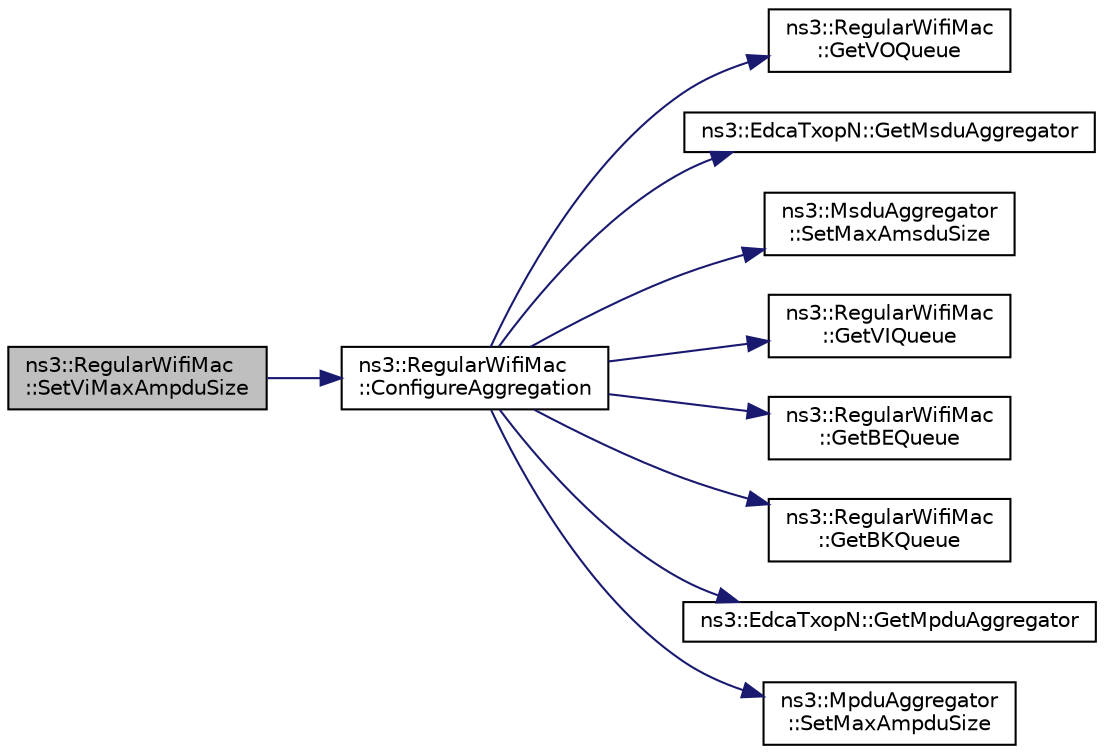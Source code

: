 digraph "ns3::RegularWifiMac::SetViMaxAmpduSize"
{
  edge [fontname="Helvetica",fontsize="10",labelfontname="Helvetica",labelfontsize="10"];
  node [fontname="Helvetica",fontsize="10",shape=record];
  rankdir="LR";
  Node1 [label="ns3::RegularWifiMac\l::SetViMaxAmpduSize",height=0.2,width=0.4,color="black", fillcolor="grey75", style="filled", fontcolor="black"];
  Node1 -> Node2 [color="midnightblue",fontsize="10",style="solid"];
  Node2 [label="ns3::RegularWifiMac\l::ConfigureAggregation",height=0.2,width=0.4,color="black", fillcolor="white", style="filled",URL="$df/db9/classns3_1_1RegularWifiMac.html#a001b927073ce18a83d1ab6daa6cfe467",tooltip="Configure aggregation function. "];
  Node2 -> Node3 [color="midnightblue",fontsize="10",style="solid"];
  Node3 [label="ns3::RegularWifiMac\l::GetVOQueue",height=0.2,width=0.4,color="black", fillcolor="white", style="filled",URL="$df/db9/classns3_1_1RegularWifiMac.html#af762e3e828819033fd37d533174047e3"];
  Node2 -> Node4 [color="midnightblue",fontsize="10",style="solid"];
  Node4 [label="ns3::EdcaTxopN::GetMsduAggregator",height=0.2,width=0.4,color="black", fillcolor="white", style="filled",URL="$dc/db8/classns3_1_1EdcaTxopN.html#a77aeb47db8b8c53351cfb3b5bc2fc771"];
  Node2 -> Node5 [color="midnightblue",fontsize="10",style="solid"];
  Node5 [label="ns3::MsduAggregator\l::SetMaxAmsduSize",height=0.2,width=0.4,color="black", fillcolor="white", style="filled",URL="$da/dc7/classns3_1_1MsduAggregator.html#a8b2951e80cae44b42bf17bfc4ba81acd"];
  Node2 -> Node6 [color="midnightblue",fontsize="10",style="solid"];
  Node6 [label="ns3::RegularWifiMac\l::GetVIQueue",height=0.2,width=0.4,color="black", fillcolor="white", style="filled",URL="$df/db9/classns3_1_1RegularWifiMac.html#afc644c868a54ac3f20c3312efa9db472"];
  Node2 -> Node7 [color="midnightblue",fontsize="10",style="solid"];
  Node7 [label="ns3::RegularWifiMac\l::GetBEQueue",height=0.2,width=0.4,color="black", fillcolor="white", style="filled",URL="$df/db9/classns3_1_1RegularWifiMac.html#a4d74298f820e686659ef42bc07a68f7e"];
  Node2 -> Node8 [color="midnightblue",fontsize="10",style="solid"];
  Node8 [label="ns3::RegularWifiMac\l::GetBKQueue",height=0.2,width=0.4,color="black", fillcolor="white", style="filled",URL="$df/db9/classns3_1_1RegularWifiMac.html#acbaa021944886a32380803d17564cb15"];
  Node2 -> Node9 [color="midnightblue",fontsize="10",style="solid"];
  Node9 [label="ns3::EdcaTxopN::GetMpduAggregator",height=0.2,width=0.4,color="black", fillcolor="white", style="filled",URL="$dc/db8/classns3_1_1EdcaTxopN.html#aa8beff92afb46fd336cdf35cb0f451c9"];
  Node2 -> Node10 [color="midnightblue",fontsize="10",style="solid"];
  Node10 [label="ns3::MpduAggregator\l::SetMaxAmpduSize",height=0.2,width=0.4,color="black", fillcolor="white", style="filled",URL="$d0/dd9/classns3_1_1MpduAggregator.html#a00344d9ef60b8ad4368769b31761f55d"];
}

